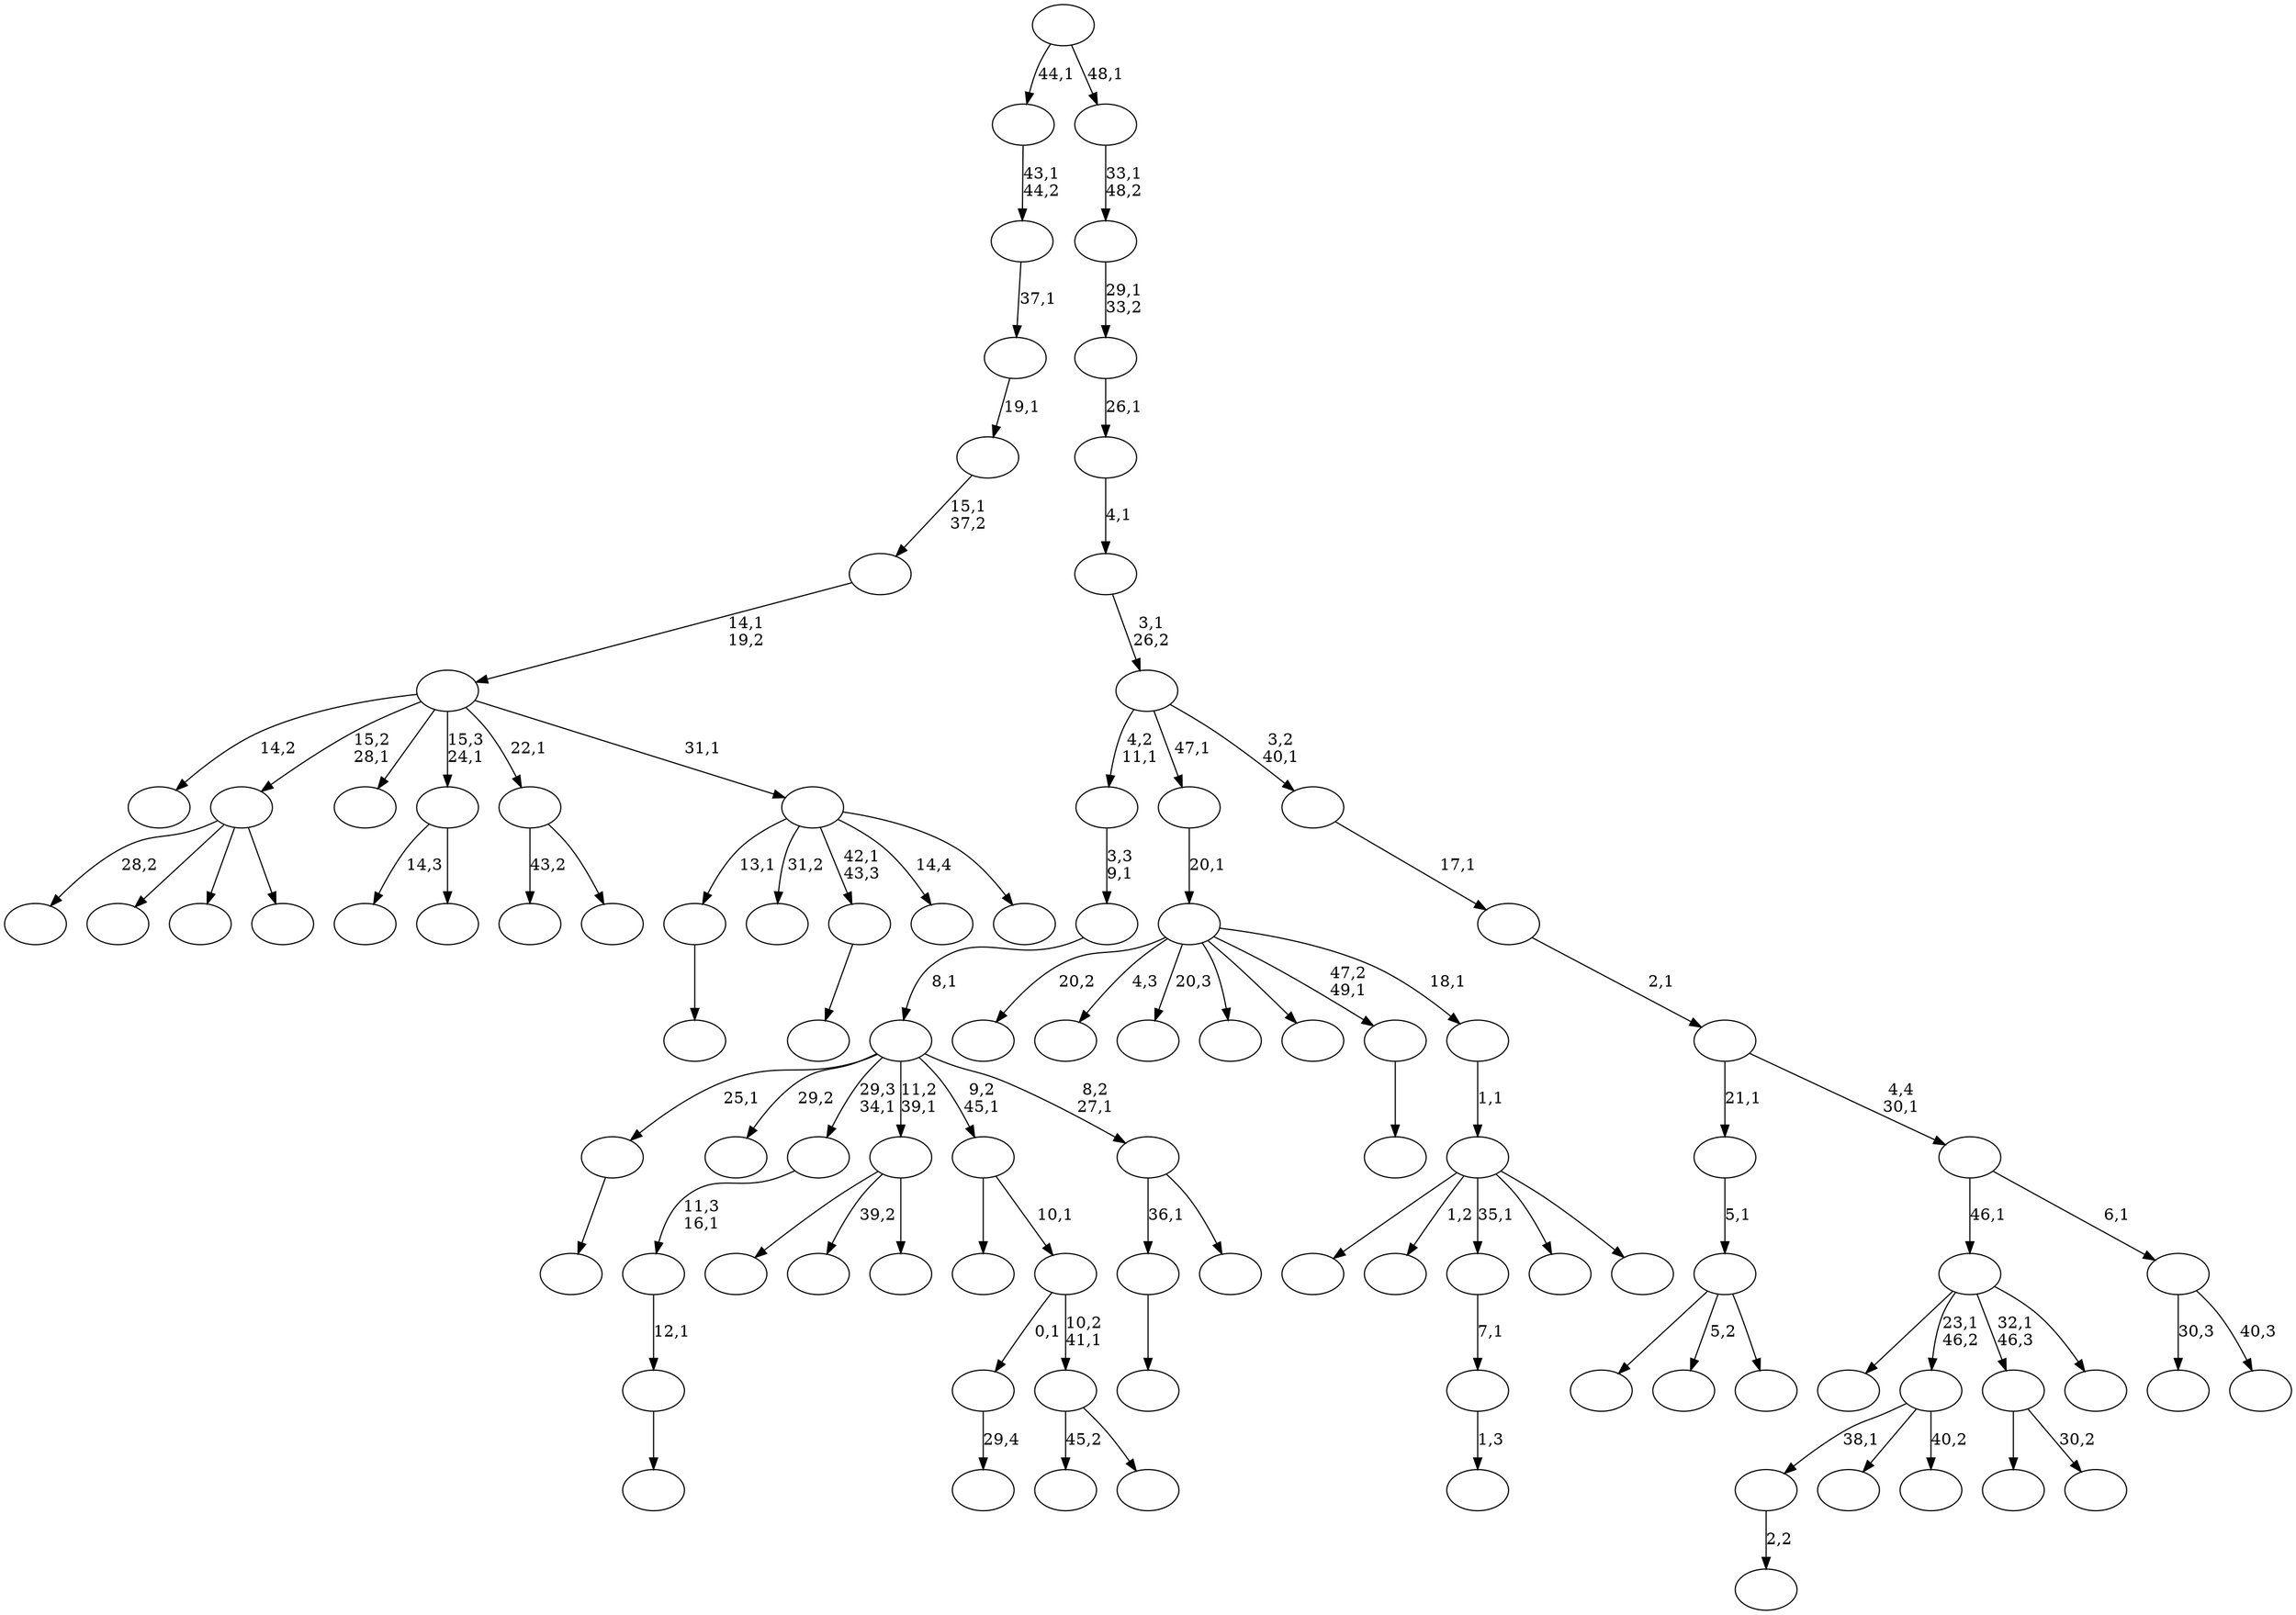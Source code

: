 digraph T {
	100 [label=""]
	99 [label=""]
	98 [label=""]
	97 [label=""]
	96 [label=""]
	95 [label=""]
	94 [label=""]
	93 [label=""]
	92 [label=""]
	91 [label=""]
	90 [label=""]
	89 [label=""]
	88 [label=""]
	87 [label=""]
	86 [label=""]
	85 [label=""]
	84 [label=""]
	83 [label=""]
	82 [label=""]
	81 [label=""]
	80 [label=""]
	79 [label=""]
	78 [label=""]
	77 [label=""]
	76 [label=""]
	75 [label=""]
	74 [label=""]
	73 [label=""]
	72 [label=""]
	71 [label=""]
	70 [label=""]
	69 [label=""]
	68 [label=""]
	67 [label=""]
	66 [label=""]
	65 [label=""]
	64 [label=""]
	63 [label=""]
	62 [label=""]
	61 [label=""]
	60 [label=""]
	59 [label=""]
	58 [label=""]
	57 [label=""]
	56 [label=""]
	55 [label=""]
	54 [label=""]
	53 [label=""]
	52 [label=""]
	51 [label=""]
	50 [label=""]
	49 [label=""]
	48 [label=""]
	47 [label=""]
	46 [label=""]
	45 [label=""]
	44 [label=""]
	43 [label=""]
	42 [label=""]
	41 [label=""]
	40 [label=""]
	39 [label=""]
	38 [label=""]
	37 [label=""]
	36 [label=""]
	35 [label=""]
	34 [label=""]
	33 [label=""]
	32 [label=""]
	31 [label=""]
	30 [label=""]
	29 [label=""]
	28 [label=""]
	27 [label=""]
	26 [label=""]
	25 [label=""]
	24 [label=""]
	23 [label=""]
	22 [label=""]
	21 [label=""]
	20 [label=""]
	19 [label=""]
	18 [label=""]
	17 [label=""]
	16 [label=""]
	15 [label=""]
	14 [label=""]
	13 [label=""]
	12 [label=""]
	11 [label=""]
	10 [label=""]
	9 [label=""]
	8 [label=""]
	7 [label=""]
	6 [label=""]
	5 [label=""]
	4 [label=""]
	3 [label=""]
	2 [label=""]
	1 [label=""]
	0 [label=""]
	97 -> 98 [label="29,4"]
	94 -> 95 [label=""]
	92 -> 93 [label=""]
	87 -> 88 [label=""]
	85 -> 86 [label="2,2"]
	79 -> 80 [label=""]
	70 -> 71 [label="1,3"]
	69 -> 70 [label="7,1"]
	65 -> 89 [label=""]
	65 -> 68 [label="5,2"]
	65 -> 66 [label=""]
	64 -> 65 [label="5,1"]
	62 -> 84 [label="28,2"]
	62 -> 76 [label=""]
	62 -> 67 [label=""]
	62 -> 63 [label=""]
	56 -> 57 [label=""]
	55 -> 56 [label="12,1"]
	54 -> 55 [label="11,3\n16,1"]
	52 -> 85 [label="38,1"]
	52 -> 83 [label=""]
	52 -> 53 [label="40,2"]
	49 -> 73 [label=""]
	49 -> 58 [label="39,2"]
	49 -> 50 [label=""]
	45 -> 51 [label=""]
	45 -> 46 [label="30,2"]
	43 -> 59 [label="45,2"]
	43 -> 44 [label=""]
	42 -> 97 [label="0,1"]
	42 -> 43 [label="10,2\n41,1"]
	41 -> 100 [label=""]
	41 -> 42 [label="10,1"]
	39 -> 40 [label=""]
	36 -> 38 [label="14,3"]
	36 -> 37 [label=""]
	33 -> 96 [label="43,2"]
	33 -> 34 [label=""]
	31 -> 78 [label=""]
	31 -> 52 [label="23,1\n46,2"]
	31 -> 45 [label="32,1\n46,3"]
	31 -> 32 [label=""]
	29 -> 92 [label="36,1"]
	29 -> 30 [label=""]
	28 -> 87 [label="25,1"]
	28 -> 74 [label="29,2"]
	28 -> 54 [label="29,3\n34,1"]
	28 -> 49 [label="11,2\n39,1"]
	28 -> 41 [label="9,2\n45,1"]
	28 -> 29 [label="8,2\n27,1"]
	27 -> 28 [label="8,1"]
	26 -> 27 [label="3,3\n9,1"]
	24 -> 91 [label=""]
	24 -> 90 [label="1,2"]
	24 -> 69 [label="35,1"]
	24 -> 61 [label=""]
	24 -> 25 [label=""]
	23 -> 24 [label="1,1"]
	22 -> 99 [label="20,2"]
	22 -> 81 [label="4,3"]
	22 -> 77 [label="20,3"]
	22 -> 48 [label=""]
	22 -> 47 [label=""]
	22 -> 39 [label="47,2\n49,1"]
	22 -> 23 [label="18,1"]
	21 -> 22 [label="20,1"]
	19 -> 94 [label="13,1"]
	19 -> 82 [label="31,2"]
	19 -> 79 [label="42,1\n43,3"]
	19 -> 35 [label="14,4"]
	19 -> 20 [label=""]
	18 -> 72 [label="14,2"]
	18 -> 62 [label="15,2\n28,1"]
	18 -> 60 [label=""]
	18 -> 36 [label="15,3\n24,1"]
	18 -> 33 [label="22,1"]
	18 -> 19 [label="31,1"]
	17 -> 18 [label="14,1\n19,2"]
	16 -> 17 [label="15,1\n37,2"]
	15 -> 16 [label="19,1"]
	14 -> 15 [label="37,1"]
	13 -> 14 [label="43,1\n44,2"]
	11 -> 75 [label="30,3"]
	11 -> 12 [label="40,3"]
	10 -> 31 [label="46,1"]
	10 -> 11 [label="6,1"]
	9 -> 64 [label="21,1"]
	9 -> 10 [label="4,4\n30,1"]
	8 -> 9 [label="2,1"]
	7 -> 8 [label="17,1"]
	6 -> 26 [label="4,2\n11,1"]
	6 -> 21 [label="47,1"]
	6 -> 7 [label="3,2\n40,1"]
	5 -> 6 [label="3,1\n26,2"]
	4 -> 5 [label="4,1"]
	3 -> 4 [label="26,1"]
	2 -> 3 [label="29,1\n33,2"]
	1 -> 2 [label="33,1\n48,2"]
	0 -> 13 [label="44,1"]
	0 -> 1 [label="48,1"]
}
